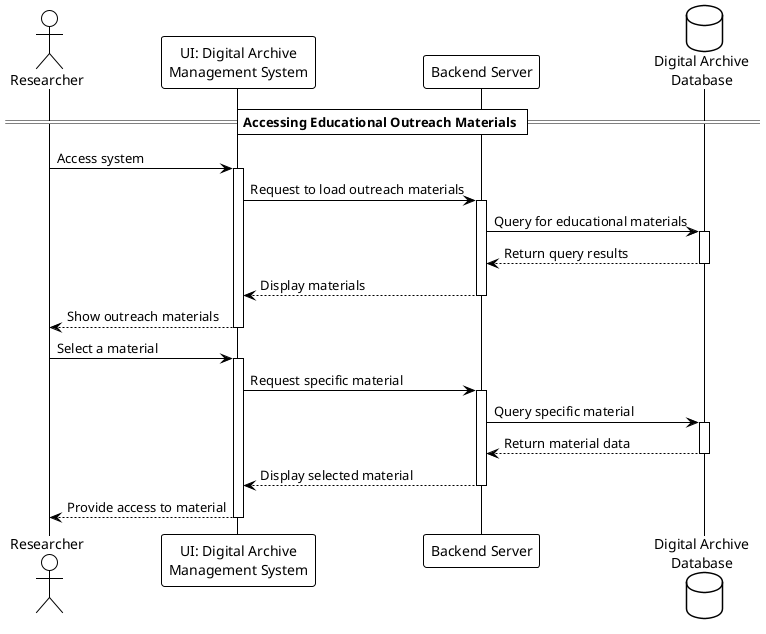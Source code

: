 @startuml
!theme plain

actor Researcher as researcher
participant "UI: Digital Archive\nManagement System" as UI
participant "Backend Server" as server
database "Digital Archive\nDatabase" as database

== Accessing Educational Outreach Materials ==

researcher -> UI: Access system
activate UI

UI -> server: Request to load outreach materials
activate server

server -> database: Query for educational materials
activate database

database --> server: Return query results
deactivate database

server --> UI: Display materials
deactivate server

UI --> researcher: Show outreach materials
deactivate UI

researcher -> UI: Select a material
activate UI

UI -> server: Request specific material
activate server

server -> database: Query specific material
activate database

database --> server: Return material data
deactivate database

server --> UI: Display selected material
deactivate server

UI --> researcher: Provide access to material
deactivate UI

@enduml